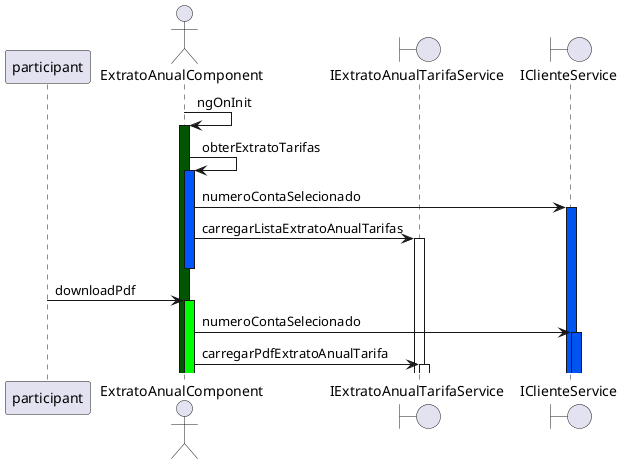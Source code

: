 @startuml
autoactivate on
participant participant as Usuario
actor ExtratoAnualComponent as ExtratoAnualComponent
boundary IExtratoAnualTarifaService as extratoAnualService
boundary IClienteService as clienteService
ExtratoAnualComponent->ExtratoAnualComponent #005500 : ngOnInit
ExtratoAnualComponent->ExtratoAnualComponent #0055FF :obterExtratoTarifas
ExtratoAnualComponent  -> clienteService #0055F0: numeroContaSelecionado
ExtratoAnualComponent -> extratoAnualService: carregarListaExtratoAnualTarifas
deactivate ExtratoAnualComponent
Usuario -> ExtratoAnualComponent  #00FF00: downloadPdf
ExtratoAnualComponent  -> clienteService  #0055F0: numeroContaSelecionado
ExtratoAnualComponent -> extratoAnualService : carregarPdfExtratoAnualTarifa



@enduml

